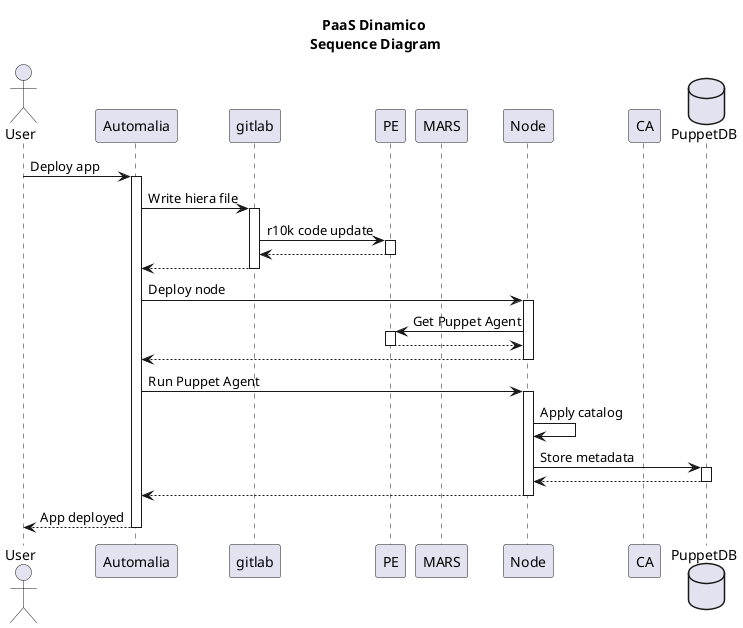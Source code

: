 @startuml

title PaaS Dinamico\n Sequence Diagram

actor User
participant "Automalia" as A
participant "gitlab" as B
participant "PE" as C
participant "MARS" as D
participant "Node" as E
participant "CA" as F
database "PuppetDB" as G


User -> A: Deploy app
activate A

A -> B: Write hiera file
activate B

B -> C: r10k code update
activate C

C --> B
deactivate C

B --> A
deactivate B

A -> E: Deploy node
activate E

E -> C: Get Puppet Agent
activate C

C --> E
deactivate C

E --> A
deactivate E

A -> E: Run Puppet Agent
activate E

E -> E: Apply catalog

E -> G: Store metadata
activate G

G --> E
deactivate G

E --> A
deactivate E

A --> User: App deployed
deactivate A

@enduml
